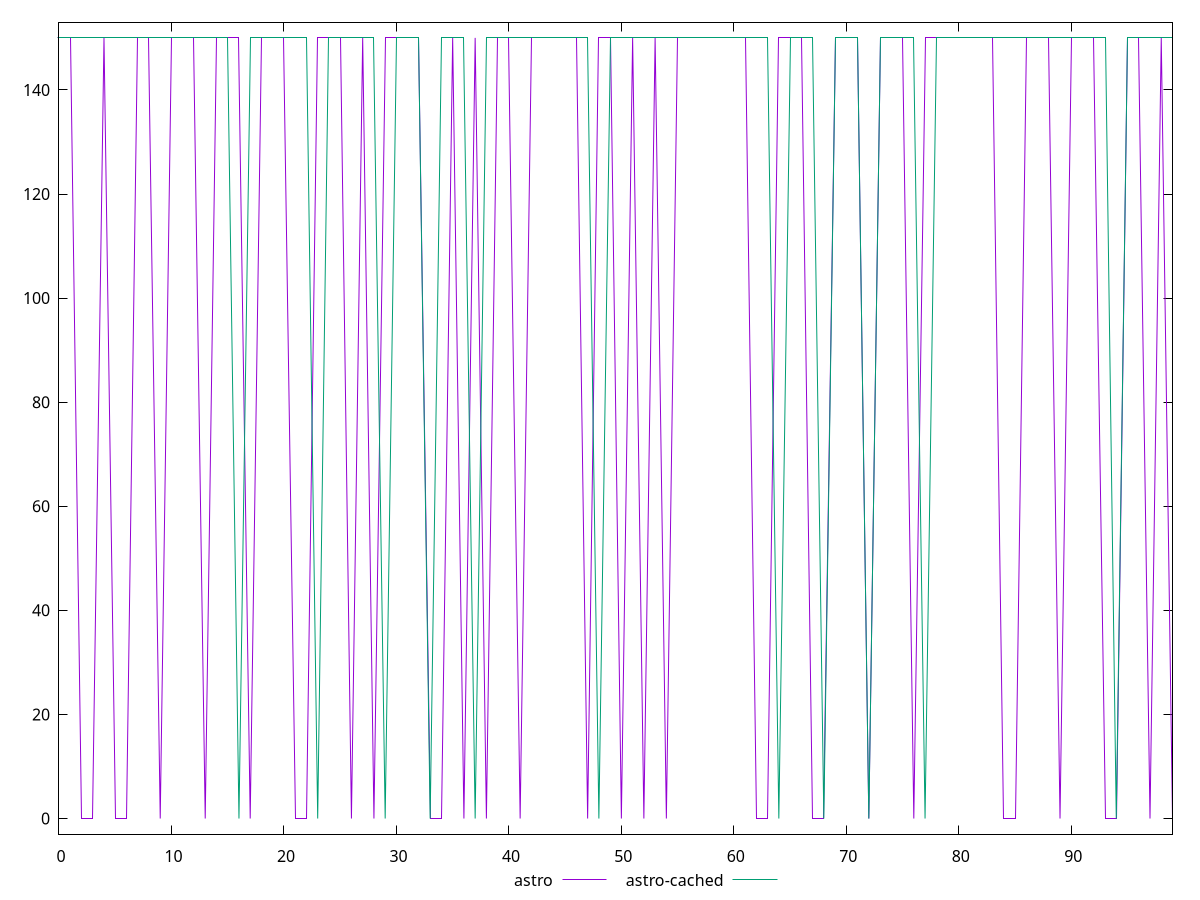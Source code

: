 reset

$astro <<EOF
0 150
1 150
2 0
3 0
4 150
5 0
6 0
7 150
8 150
9 0
10 150
11 150
12 150
13 0
14 150
15 150
16 150
17 0
18 150
19 150
20 150
21 0
22 0
23 150
24 150
25 150
26 0
27 150
28 0
29 150
30 150
31 150
32 150
33 0
34 0
35 150
36 0
37 150
38 0
39 150
40 150
41 0
42 150
43 150
44 150
45 150
46 150
47 0
48 150
49 150
50 0
51 150
52 0
53 150
54 0
55 150
56 150
57 150
58 150
59 150
60 150
61 150
62 0
63 0
64 150
65 150
66 150
67 0
68 0
69 150
70 150
71 150
72 0
73 150
74 150
75 150
76 0
77 150
78 150
79 150
80 150
81 150
82 150
83 150
84 0
85 0
86 150
87 150
88 150
89 0
90 150
91 150
92 150
93 0
94 0
95 150
96 150
97 0
98 150
99 0
EOF

$astroCached <<EOF
0 150
1 150
2 150
3 150
4 150
5 150
6 150
7 150
8 150
9 150
10 150
11 150
12 150
13 150
14 150
15 150
16 0
17 150
18 150
19 150
20 150
21 150
22 150
23 0
24 150
25 150
26 150
27 150
28 150
29 0
30 150
31 150
32 150
33 0
34 150
35 150
36 150
37 0
38 150
39 150
40 150
41 150
42 150
43 150
44 150
45 150
46 150
47 150
48 0
49 150
50 150
51 150
52 150
53 150
54 150
55 150
56 150
57 150
58 150
59 150
60 150
61 150
62 150
63 150
64 0
65 150
66 150
67 150
68 0
69 150
70 150
71 150
72 0
73 150
74 150
75 150
76 150
77 0
78 150
79 150
80 150
81 150
82 150
83 150
84 150
85 150
86 150
87 150
88 150
89 150
90 150
91 150
92 150
93 150
94 0
95 150
96 150
97 150
98 150
99 150
EOF

set key outside below
set xrange [0:99]
set yrange [-3:153]
set trange [-3:153]
set terminal svg size 640, 520 enhanced background rgb 'white'
set output "reports/report_00033_2021-03-01T14-23-16.841Z/unminified-javascript/comparison/line/0_vs_1.svg"

plot $astro title "astro" with line, \
     $astroCached title "astro-cached" with line

reset
